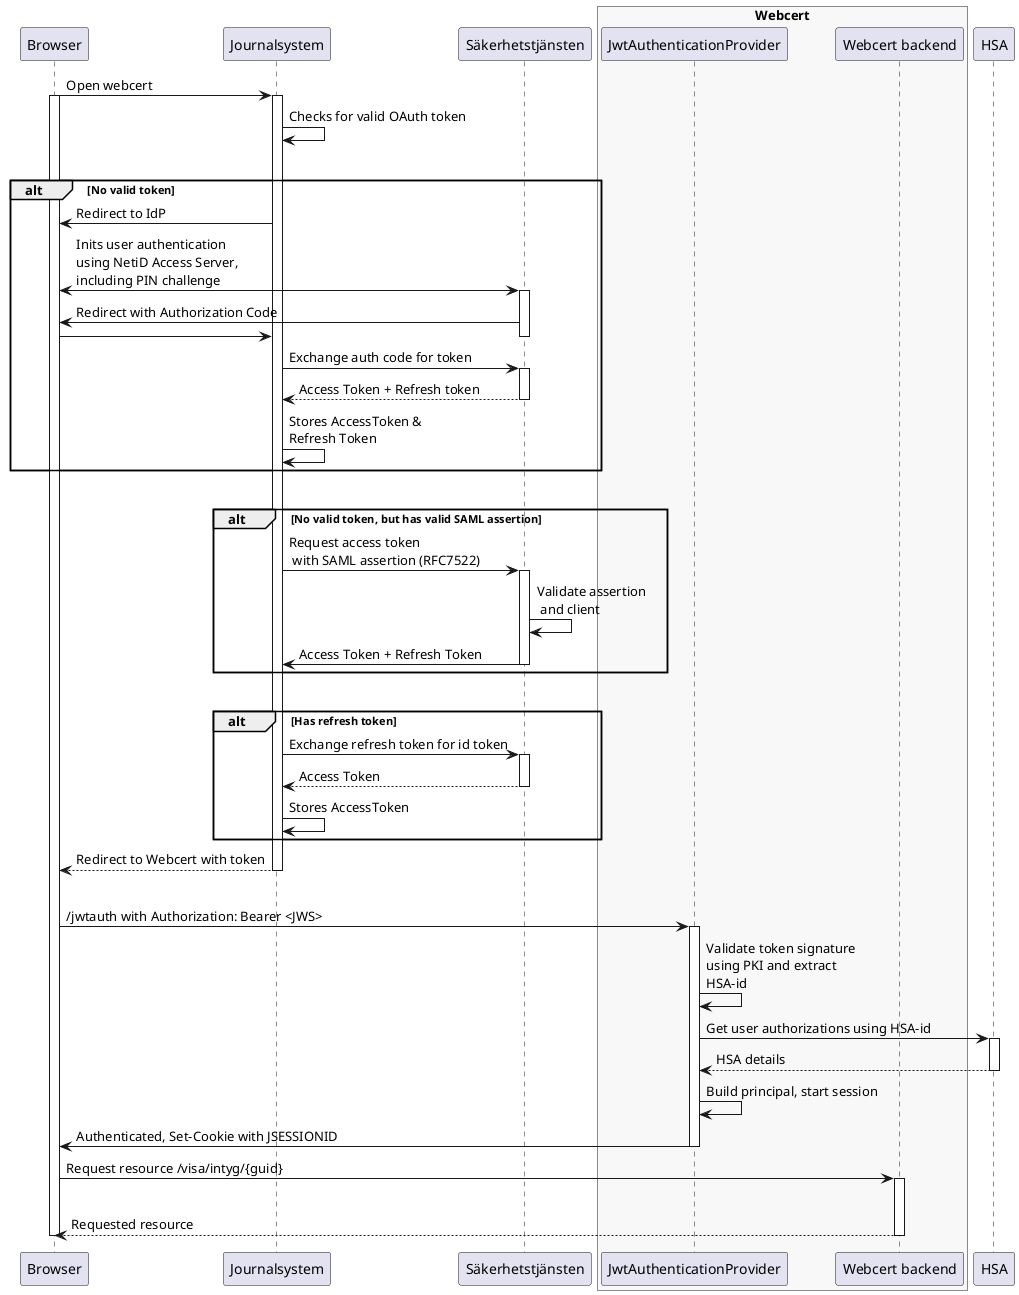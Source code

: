 @startuml
participant b as "Browser"
participant j as "Journalsystem"

participant s as "Säkerhetstjänsten"

box "Webcert" #F8F8F8
	participant wj as "JwtAuthenticationProvider"
	participant wb as "Webcert backend"
end box

participant HSA

b -> j: Open webcert
activate b
activate j
j -> j: Checks for valid OAuth token
|||
alt No valid token
j -> b: Redirect to IdP

b <-> s: Inits user authentication\nusing NetiD Access Server,\nincluding PIN challenge
activate s
s -> b: Redirect with Authorization Code
b -> j:

deactivate s
j -> s: Exchange auth code for token
activate s
s --> j: Access Token + Refresh token
deactivate s

j -> j: Stores AccessToken &\nRefresh Token
end

|||
alt No valid token, but has valid SAML assertion
j -> s: Request access token\n with SAML assertion (RFC7522)
activate s
s -> s: Validate assertion\n and client
s -> j: Access Token + Refresh Token
deactivate s
end

|||
alt Has refresh token
j -> s: Exchange refresh token for id token
activate s
s --> j: Access Token
deactivate s
j -> j: Stores AccessToken
end

j --> b: Redirect to Webcert with token
deactivate j
|||
b -> wj: /jwtauth with Authorization: Bearer <JWS>


activate  wj
wj -> wj: Validate token signature\nusing PKI and extract\nHSA-id
wj -> HSA: Get user authorizations using HSA-id
activate HSA
HSA --> wj: HSA details
deactivate HSA

wj -> wj: Build principal, start session
wj -> b: Authenticated, Set-Cookie with JSESSIONID
deactivate  wj
b -> wb: Request resource /visa/intyg/{guid}
activate wb
|||
wb --> b: Requested resource

deactivate wb

deactivate b

@enduml
